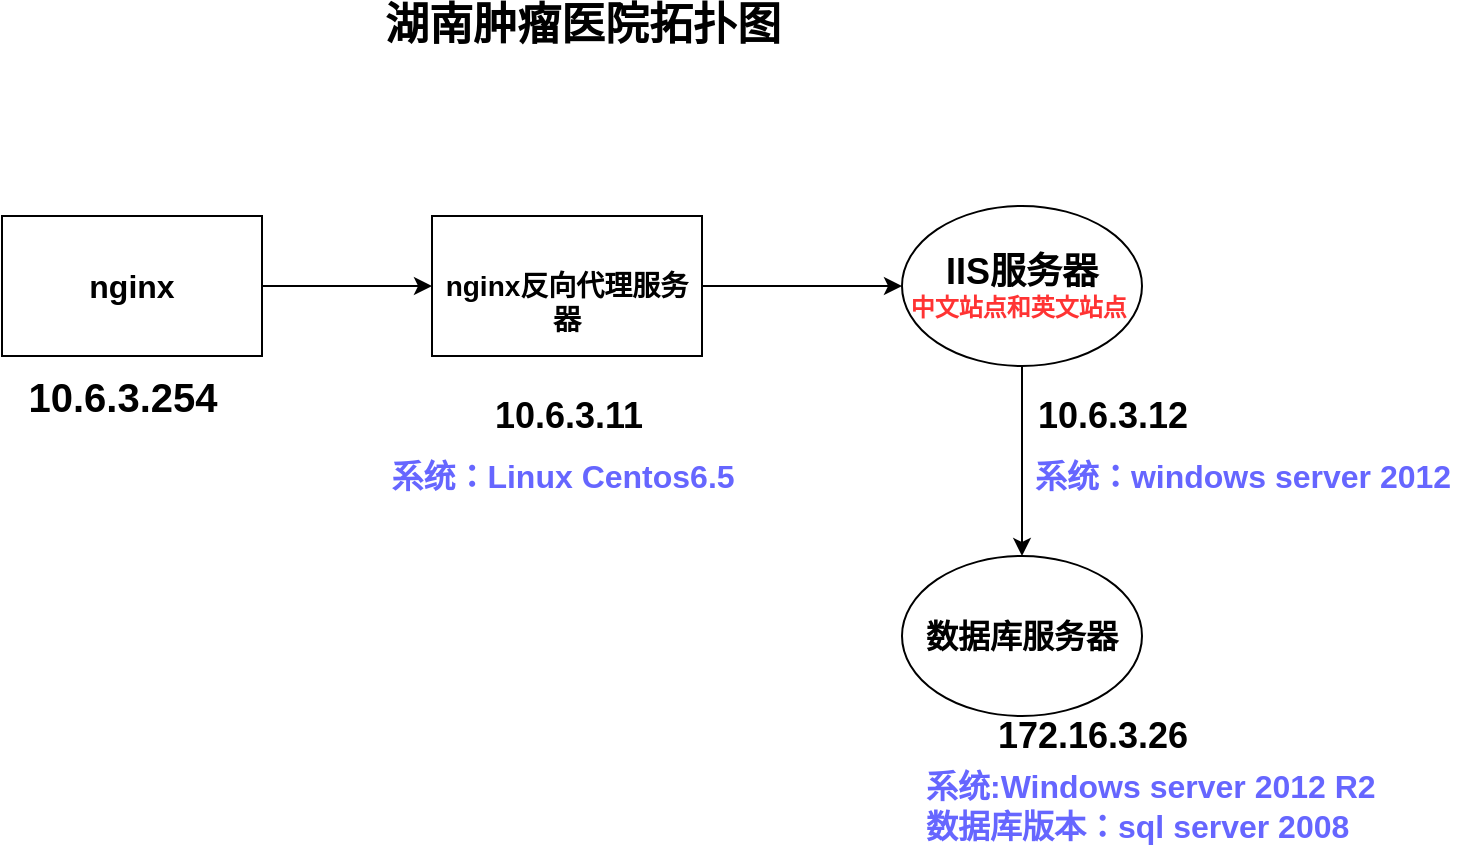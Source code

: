 <mxfile version="13.10.4" type="github">
  <diagram id="E8z1k-vm5E1WFmw-MKpO" name="Page-1">
    <mxGraphModel dx="942" dy="643" grid="1" gridSize="10" guides="1" tooltips="1" connect="1" arrows="1" fold="1" page="1" pageScale="1" pageWidth="827" pageHeight="1169" math="0" shadow="0">
      <root>
        <mxCell id="0" />
        <mxCell id="1" parent="0" />
        <mxCell id="dUvSYYcUi-CKXWrl7Qq8-7" value="" style="edgeStyle=orthogonalEdgeStyle;rounded=0;orthogonalLoop=1;jettySize=auto;html=1;" edge="1" parent="1" source="dUvSYYcUi-CKXWrl7Qq8-1" target="dUvSYYcUi-CKXWrl7Qq8-6">
          <mxGeometry relative="1" as="geometry" />
        </mxCell>
        <mxCell id="dUvSYYcUi-CKXWrl7Qq8-1" value="&lt;b&gt;&lt;font style=&quot;font-size: 16px&quot;&gt;nginx&lt;/font&gt;&lt;/b&gt;" style="rounded=0;whiteSpace=wrap;html=1;align=center;" vertex="1" parent="1">
          <mxGeometry x="100" y="125" width="130" height="70" as="geometry" />
        </mxCell>
        <mxCell id="dUvSYYcUi-CKXWrl7Qq8-4" value="&lt;font size=&quot;1&quot;&gt;&lt;b style=&quot;font-size: 20px&quot;&gt;10.6.3.254&lt;/b&gt;&lt;/font&gt;" style="text;html=1;align=center;verticalAlign=middle;resizable=0;points=[];autosize=1;" vertex="1" parent="1">
          <mxGeometry x="105" y="205" width="110" height="20" as="geometry" />
        </mxCell>
        <mxCell id="dUvSYYcUi-CKXWrl7Qq8-10" value="" style="edgeStyle=orthogonalEdgeStyle;rounded=0;orthogonalLoop=1;jettySize=auto;html=1;" edge="1" parent="1" source="dUvSYYcUi-CKXWrl7Qq8-6" target="dUvSYYcUi-CKXWrl7Qq8-9">
          <mxGeometry relative="1" as="geometry" />
        </mxCell>
        <mxCell id="dUvSYYcUi-CKXWrl7Qq8-6" value="&lt;b style=&quot;font-size: 14px&quot;&gt;&lt;br&gt;nginx反向代理服务器&lt;/b&gt;" style="whiteSpace=wrap;html=1;rounded=0;" vertex="1" parent="1">
          <mxGeometry x="315" y="125" width="135" height="70" as="geometry" />
        </mxCell>
        <mxCell id="dUvSYYcUi-CKXWrl7Qq8-8" value="&lt;b&gt;&lt;font style=&quot;font-size: 18px&quot;&gt;10.6.3.11&lt;/font&gt;&lt;/b&gt;" style="text;html=1;align=center;verticalAlign=middle;resizable=0;points=[];autosize=1;" vertex="1" parent="1">
          <mxGeometry x="337.5" y="215" width="90" height="20" as="geometry" />
        </mxCell>
        <mxCell id="dUvSYYcUi-CKXWrl7Qq8-12" value="" style="edgeStyle=orthogonalEdgeStyle;rounded=0;orthogonalLoop=1;jettySize=auto;html=1;" edge="1" parent="1" source="dUvSYYcUi-CKXWrl7Qq8-9" target="dUvSYYcUi-CKXWrl7Qq8-11">
          <mxGeometry relative="1" as="geometry" />
        </mxCell>
        <mxCell id="dUvSYYcUi-CKXWrl7Qq8-9" value="&lt;b&gt;&lt;font style=&quot;font-size: 18px&quot;&gt;IIS服务器&lt;/font&gt;&lt;/b&gt;&lt;br&gt;&lt;b&gt;&lt;font color=&quot;#ff3333&quot;&gt;中文站点和英文站点&lt;/font&gt;&lt;/b&gt;&amp;nbsp;" style="ellipse;whiteSpace=wrap;html=1;rounded=0;" vertex="1" parent="1">
          <mxGeometry x="550" y="120" width="120" height="80" as="geometry" />
        </mxCell>
        <mxCell id="dUvSYYcUi-CKXWrl7Qq8-11" value="&lt;b&gt;&lt;font style=&quot;font-size: 16px&quot;&gt;数据库服务器&lt;/font&gt;&lt;/b&gt;" style="ellipse;whiteSpace=wrap;html=1;rounded=0;" vertex="1" parent="1">
          <mxGeometry x="550" y="295" width="120" height="80" as="geometry" />
        </mxCell>
        <mxCell id="dUvSYYcUi-CKXWrl7Qq8-13" value="&lt;b&gt;&lt;font style=&quot;font-size: 18px&quot;&gt;10.6.3.12&lt;/font&gt;&lt;/b&gt;" style="text;html=1;align=center;verticalAlign=middle;resizable=0;points=[];autosize=1;" vertex="1" parent="1">
          <mxGeometry x="610" y="215" width="90" height="20" as="geometry" />
        </mxCell>
        <mxCell id="dUvSYYcUi-CKXWrl7Qq8-14" value="&lt;b&gt;&lt;font style=&quot;font-size: 18px&quot;&gt;172.16.3.26&lt;/font&gt;&lt;/b&gt;" style="text;html=1;align=center;verticalAlign=middle;resizable=0;points=[];autosize=1;" vertex="1" parent="1">
          <mxGeometry x="590" y="375" width="110" height="20" as="geometry" />
        </mxCell>
        <mxCell id="dUvSYYcUi-CKXWrl7Qq8-16" value="&lt;b&gt;&lt;font style=&quot;font-size: 16px&quot; color=&quot;#6666ff&quot;&gt;系统：Linux Centos6.5&lt;/font&gt;&lt;/b&gt;" style="text;html=1;align=center;verticalAlign=middle;resizable=0;points=[];autosize=1;" vertex="1" parent="1">
          <mxGeometry x="285" y="245" width="190" height="20" as="geometry" />
        </mxCell>
        <mxCell id="dUvSYYcUi-CKXWrl7Qq8-17" value="&lt;b style=&quot;font-size: 16px&quot;&gt;&lt;font color=&quot;#6666ff&quot;&gt;系统:Windows server 2012 R2&lt;br&gt;数据库版本：sql server 2008&lt;/font&gt;&lt;/b&gt;" style="text;html=1;align=left;verticalAlign=middle;resizable=0;points=[];autosize=1;" vertex="1" parent="1">
          <mxGeometry x="560" y="400" width="240" height="40" as="geometry" />
        </mxCell>
        <mxCell id="dUvSYYcUi-CKXWrl7Qq8-18" value="&lt;b&gt;&lt;font style=&quot;font-size: 16px&quot; color=&quot;#6666ff&quot;&gt;系统：windows server 2012&lt;/font&gt;&lt;/b&gt;" style="text;html=1;align=center;verticalAlign=middle;resizable=0;points=[];autosize=1;" vertex="1" parent="1">
          <mxGeometry x="610" y="245" width="220" height="20" as="geometry" />
        </mxCell>
        <mxCell id="dUvSYYcUi-CKXWrl7Qq8-19" value="&lt;b&gt;&lt;font style=&quot;font-size: 22px&quot;&gt;湖南肿瘤医院拓扑图&lt;/font&gt;&lt;/b&gt;" style="text;html=1;align=center;verticalAlign=middle;resizable=0;points=[];autosize=1;" vertex="1" parent="1">
          <mxGeometry x="285" y="20" width="210" height="20" as="geometry" />
        </mxCell>
      </root>
    </mxGraphModel>
  </diagram>
</mxfile>

